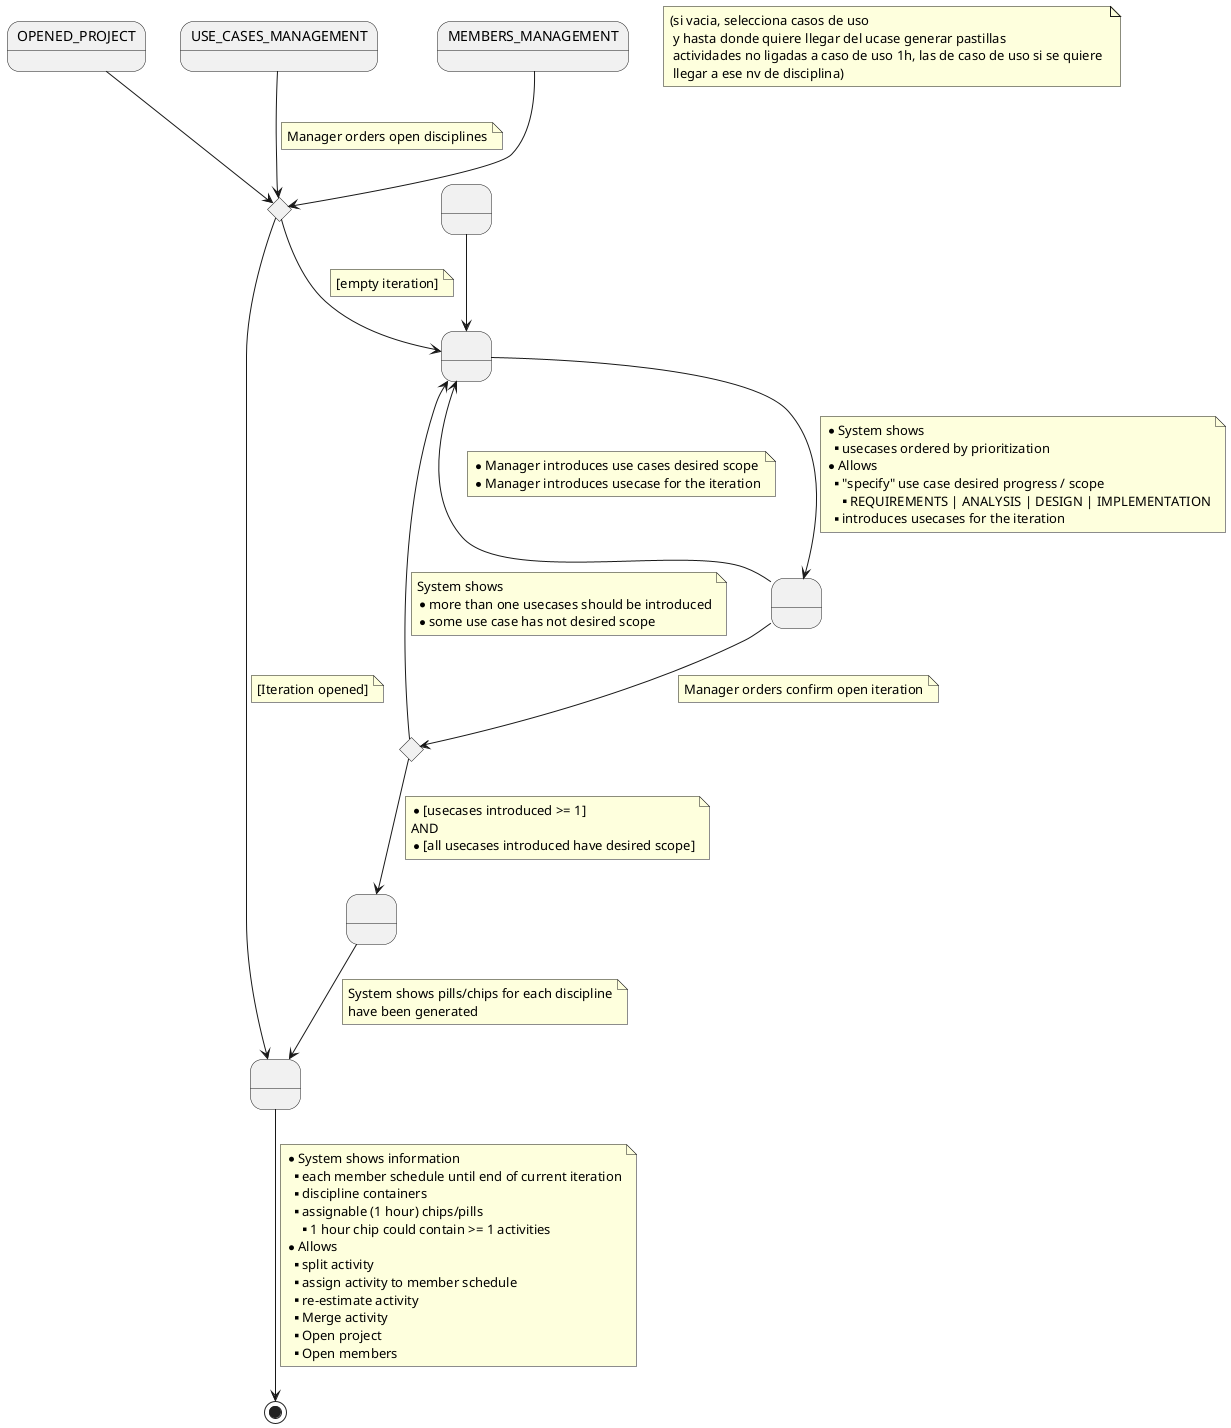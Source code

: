 @startuml

    state 0 as "OPENED_PROJECT"
    state 1  <<choice>>
    state 2 as "USE_CASES_MANAGEMENT"
    state 3 as "MEMBERS_MANAGEMENT"
    state 4 as " "
    state 5 as " "
    state 6 as " "
    state 7 <<choice>>
    state 8 as " "
    state 9 as " "

    0 --> 1
        note "(si vacia, selecciona casos de uso \n y hasta donde quiere llegar del ucase generar pastillas \n actividades no ligadas a caso de uso 1h, las de caso de uso si se quiere \n llegar a ese nv de disciplina)" as N1
    2 --> 1
    note on link
        Manager orders open disciplines
    end note
    3 --> 1
    1 --> 4
    note on link
        [empty iteration]
    end note
    4 --> 6
    note on link
        * System shows
        ** usecases ordered by prioritization
        * Allows
        ** "specify" use case desired progress / scope
        *** REQUIREMENTS | ANALYSIS | DESIGN | IMPLEMENTATION
        ** introduces usecases for the iteration
    end note
    6 --> 4
    note on link
        * Manager introduces use cases desired scope
        * Manager introduces usecase for the iteration
    end note
    6 --> 7
    note on link
        Manager orders confirm open iteration
    end note
    7 --> 9
    note on link
    * [usecases introduced >= 1]
    AND
    * [all usecases introduced have desired scope]
    end note
    9--> 5
    note on link
        System shows pills/chips for each discipline
        have been generated
    end note
    7 --> 4
    note on link
        System shows
        * more than one usecases should be introduced
        * some use case has not desired scope
    end note
    8 --> 4
    1 --> 5
    note on link
        [Iteration opened]
    end note
    5 --> [*]
    note on link
     * System shows information
     ** each member schedule until end of current iteration
     ** discipline containers
     ** assignable (1 hour) chips/pills
     *** 1 hour chip could contain >= 1 activities
     * Allows
     ** split activity
     ** assign activity to member schedule
     ** re-estimate activity
     ** Merge activity
     ** Open project
     ** Open members
    end note
@enduml
